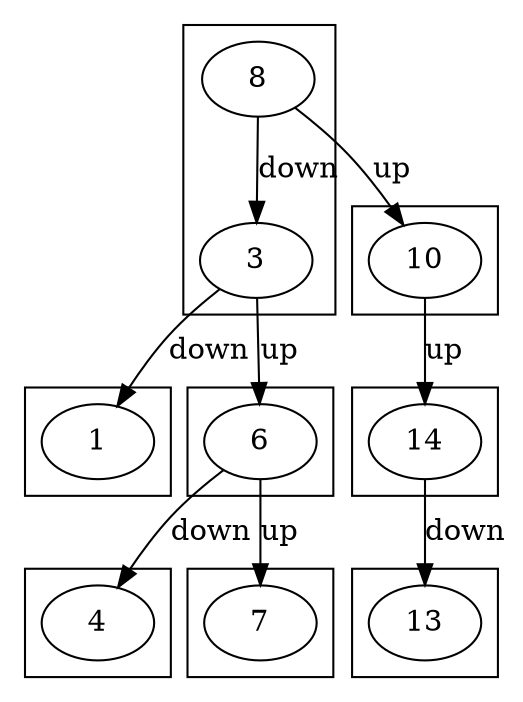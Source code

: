 /*******************************************************************************
 * Copyright (c) 2010 Fabian Steeg. All rights reserved. This program and the
 * accompanying materials are made available under the terms of the Eclipse
 * Public License v1.0 which accompanies this distribution, and is available at
 * http://www.eclipse.org/legal/epl-v10.html
 * <p/>
 * Contributors: Fabian Steeg - initial API and implementation; see bug 277380
 *******************************************************************************/
digraph ExperimentalAnimationBinTree {
    8;3;1;6;10;14;4;7;13
	subgraph cluster_0{ 8 -> 3[label="down"] }
	subgraph cluster_1{ 3 -> 1[label="down"] }
	subgraph cluster_2{ 3 -> 6[label="up"] }
	subgraph cluster_3{ 8 -> 10[label="up"] }
	subgraph cluster_4{ 10 -> 14[label="up"] }
	subgraph cluster_5{ 6 -> 4[label="down"] }
	subgraph cluster_6{ 6 -> 7[label="up"] }
	subgraph cluster_7_end{ 14 -> 13[label="down"] }
}